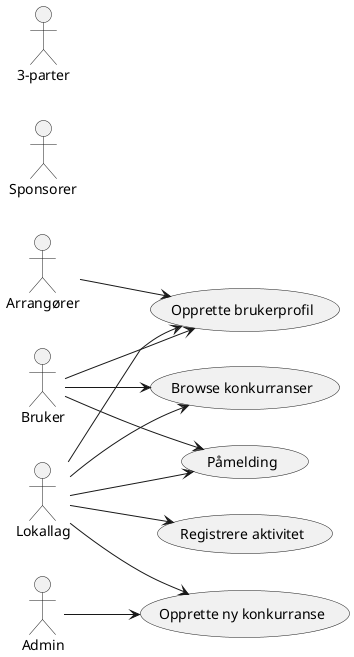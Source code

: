 @startuml
left to right direction
:Bruker: as Bruker
:Lokallag: as Lokal
:Arrangører: as Arrangører
:Sponsorer: as Sponsorer
:3-parter: as Tredje
:Admin: as Admin

(Registrere aktivitet) as (RegAktivitet)
(Påmelding) as (Påmelding)
(Opprette brukerprofil) as (Opprette)
(Opprette ny konkurranse) as (NyKonk)
(Browse konkurranser) as (Browse)



Bruker -> (Opprette)
Bruker --> (Browse)
Bruker --> (Påmelding)

Admin --> (NyKonk)

Lokal --> (Opprette)
Lokal --> (Browse)
Lokal --> (Påmelding)
Lokal --> (RegAktivitet)
Lokal --> (NyKonk)

Arrangører --> (Opprette)



@enduml
